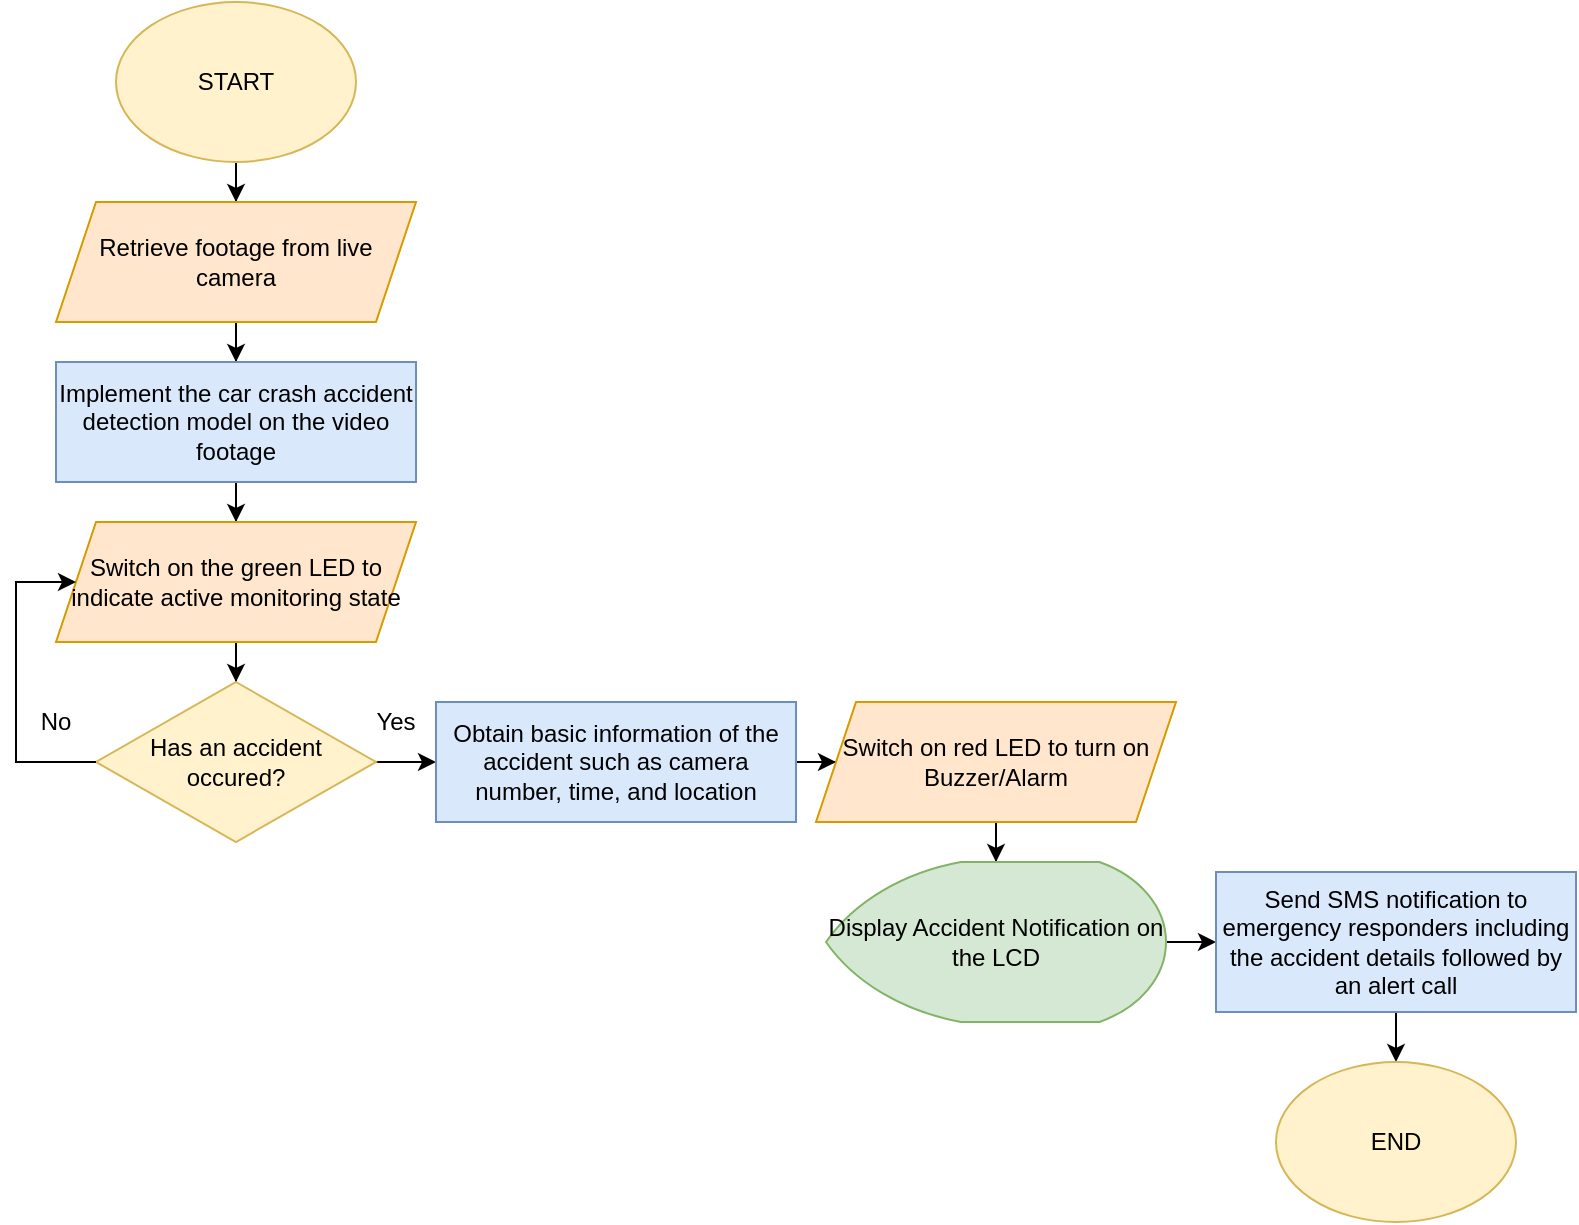 <mxfile version="13.7.9" type="device"><diagram id="n0xoaGKSBa-2ghkYQ6iz" name="Page-1"><mxGraphModel dx="1024" dy="584" grid="1" gridSize="10" guides="1" tooltips="1" connect="1" arrows="1" fold="1" page="1" pageScale="1" pageWidth="1700" pageHeight="1100" math="0" shadow="0"><root><mxCell id="0"/><mxCell id="1" parent="0"/><mxCell id="X6AwQF3P1JKP2_nDlPc4-5" value="" style="edgeStyle=orthogonalEdgeStyle;rounded=0;orthogonalLoop=1;jettySize=auto;html=1;" parent="1" source="X6AwQF3P1JKP2_nDlPc4-3" target="X6AwQF3P1JKP2_nDlPc4-4" edge="1"><mxGeometry relative="1" as="geometry"/></mxCell><mxCell id="X6AwQF3P1JKP2_nDlPc4-3" value="START" style="ellipse;whiteSpace=wrap;html=1;fillColor=#fff2cc;strokeColor=#d6b656;" parent="1" vertex="1"><mxGeometry x="890" y="70" width="120" height="80" as="geometry"/></mxCell><mxCell id="X6AwQF3P1JKP2_nDlPc4-7" value="" style="edgeStyle=orthogonalEdgeStyle;rounded=0;orthogonalLoop=1;jettySize=auto;html=1;" parent="1" source="X6AwQF3P1JKP2_nDlPc4-4" target="X6AwQF3P1JKP2_nDlPc4-6" edge="1"><mxGeometry relative="1" as="geometry"/></mxCell><mxCell id="X6AwQF3P1JKP2_nDlPc4-4" value="Retrieve footage from live camera" style="shape=parallelogram;perimeter=parallelogramPerimeter;whiteSpace=wrap;html=1;fixedSize=1;fillColor=#ffe6cc;strokeColor=#d79b00;" parent="1" vertex="1"><mxGeometry x="860" y="170" width="180" height="60" as="geometry"/></mxCell><mxCell id="X6AwQF3P1JKP2_nDlPc4-9" value="" style="edgeStyle=orthogonalEdgeStyle;rounded=0;orthogonalLoop=1;jettySize=auto;html=1;entryX=0.5;entryY=0;entryDx=0;entryDy=0;" parent="1" source="X6AwQF3P1JKP2_nDlPc4-6" target="X6AwQF3P1JKP2_nDlPc4-10" edge="1"><mxGeometry relative="1" as="geometry"><mxPoint x="950" y="400" as="targetPoint"/></mxGeometry></mxCell><mxCell id="X6AwQF3P1JKP2_nDlPc4-6" value="Implement the car crash accident detection model on the video footage" style="whiteSpace=wrap;html=1;fillColor=#dae8fc;strokeColor=#6c8ebf;" parent="1" vertex="1"><mxGeometry x="860" y="250" width="180" height="60" as="geometry"/></mxCell><mxCell id="X6AwQF3P1JKP2_nDlPc4-12" value="" style="edgeStyle=orthogonalEdgeStyle;rounded=0;orthogonalLoop=1;jettySize=auto;html=1;" parent="1" source="X6AwQF3P1JKP2_nDlPc4-10" target="X6AwQF3P1JKP2_nDlPc4-11" edge="1"><mxGeometry relative="1" as="geometry"/></mxCell><mxCell id="X6AwQF3P1JKP2_nDlPc4-10" value="Switch on the green LED to indicate active monitoring state" style="shape=parallelogram;perimeter=parallelogramPerimeter;whiteSpace=wrap;html=1;fixedSize=1;fillColor=#ffe6cc;strokeColor=#d79b00;" parent="1" vertex="1"><mxGeometry x="860" y="330" width="180" height="60" as="geometry"/></mxCell><mxCell id="X6AwQF3P1JKP2_nDlPc4-14" value="" style="edgeStyle=orthogonalEdgeStyle;rounded=0;orthogonalLoop=1;jettySize=auto;html=1;entryX=0;entryY=0.5;entryDx=0;entryDy=0;" parent="1" source="X6AwQF3P1JKP2_nDlPc4-11" target="X6AwQF3P1JKP2_nDlPc4-13" edge="1"><mxGeometry relative="1" as="geometry"><mxPoint x="1040" y="450.059" as="targetPoint"/></mxGeometry></mxCell><mxCell id="X6AwQF3P1JKP2_nDlPc4-11" value="Has an accident occured?" style="rhombus;whiteSpace=wrap;html=1;fillColor=#fff2cc;strokeColor=#d6b656;" parent="1" vertex="1"><mxGeometry x="880" y="410" width="140" height="80" as="geometry"/></mxCell><mxCell id="X6AwQF3P1JKP2_nDlPc4-16" value="" style="edgeStyle=orthogonalEdgeStyle;rounded=0;orthogonalLoop=1;jettySize=auto;html=1;" parent="1" source="X6AwQF3P1JKP2_nDlPc4-13" target="X6AwQF3P1JKP2_nDlPc4-15" edge="1"><mxGeometry relative="1" as="geometry"/></mxCell><mxCell id="X6AwQF3P1JKP2_nDlPc4-13" value="Obtain basic information of the accident such as camera number, time, and location" style="whiteSpace=wrap;html=1;fillColor=#dae8fc;strokeColor=#6c8ebf;" parent="1" vertex="1"><mxGeometry x="1050" y="420" width="180" height="60" as="geometry"/></mxCell><mxCell id="X6AwQF3P1JKP2_nDlPc4-18" value="" style="edgeStyle=orthogonalEdgeStyle;rounded=0;orthogonalLoop=1;jettySize=auto;html=1;" parent="1" source="X6AwQF3P1JKP2_nDlPc4-15" target="X6AwQF3P1JKP2_nDlPc4-17" edge="1"><mxGeometry relative="1" as="geometry"/></mxCell><mxCell id="X6AwQF3P1JKP2_nDlPc4-15" value="Switch on red LED to turn on Buzzer/Alarm" style="shape=parallelogram;perimeter=parallelogramPerimeter;whiteSpace=wrap;html=1;fixedSize=1;fillColor=#ffe6cc;strokeColor=#d79b00;" parent="1" vertex="1"><mxGeometry x="1240" y="420" width="180" height="60" as="geometry"/></mxCell><mxCell id="X6AwQF3P1JKP2_nDlPc4-20" value="" style="edgeStyle=orthogonalEdgeStyle;rounded=0;orthogonalLoop=1;jettySize=auto;html=1;" parent="1" source="X6AwQF3P1JKP2_nDlPc4-17" target="X6AwQF3P1JKP2_nDlPc4-19" edge="1"><mxGeometry relative="1" as="geometry"/></mxCell><mxCell id="X6AwQF3P1JKP2_nDlPc4-17" value="Display Accident Notification on the LCD" style="strokeWidth=1;html=1;shape=mxgraph.flowchart.display;whiteSpace=wrap;fillColor=#d5e8d4;strokeColor=#82b366;" parent="1" vertex="1"><mxGeometry x="1245" y="500" width="170" height="80" as="geometry"/></mxCell><mxCell id="X6AwQF3P1JKP2_nDlPc4-22" value="" style="edgeStyle=orthogonalEdgeStyle;rounded=0;orthogonalLoop=1;jettySize=auto;html=1;" parent="1" source="X6AwQF3P1JKP2_nDlPc4-19" edge="1"><mxGeometry relative="1" as="geometry"><mxPoint x="1530" y="600" as="targetPoint"/></mxGeometry></mxCell><mxCell id="X6AwQF3P1JKP2_nDlPc4-19" value="Send SMS notification to emergency responders including the accident details followed by an alert call" style="whiteSpace=wrap;html=1;strokeWidth=1;fillColor=#dae8fc;strokeColor=#6c8ebf;" parent="1" vertex="1"><mxGeometry x="1440" y="505" width="180" height="70" as="geometry"/></mxCell><mxCell id="X6AwQF3P1JKP2_nDlPc4-25" value="" style="endArrow=classic;html=1;entryX=0;entryY=0.5;entryDx=0;entryDy=0;exitX=0;exitY=0.5;exitDx=0;exitDy=0;rounded=0;" parent="1" source="X6AwQF3P1JKP2_nDlPc4-11" target="X6AwQF3P1JKP2_nDlPc4-10" edge="1"><mxGeometry width="50" height="50" relative="1" as="geometry"><mxPoint x="760" y="460" as="sourcePoint"/><mxPoint x="810" y="410" as="targetPoint"/><Array as="points"><mxPoint x="840" y="450"/><mxPoint x="840" y="360"/></Array></mxGeometry></mxCell><mxCell id="X6AwQF3P1JKP2_nDlPc4-26" value="Yes" style="text;html=1;strokeColor=none;fillColor=none;align=center;verticalAlign=middle;whiteSpace=wrap;rounded=0;" parent="1" vertex="1"><mxGeometry x="1010" y="420" width="40" height="20" as="geometry"/></mxCell><mxCell id="X6AwQF3P1JKP2_nDlPc4-27" value="No" style="text;html=1;strokeColor=none;fillColor=none;align=center;verticalAlign=middle;whiteSpace=wrap;rounded=0;" parent="1" vertex="1"><mxGeometry x="840" y="420" width="40" height="20" as="geometry"/></mxCell><mxCell id="i1zUzObjWyVx3WkPV6qP-1" value="END" style="ellipse;whiteSpace=wrap;html=1;fillColor=#fff2cc;strokeColor=#d6b656;" vertex="1" parent="1"><mxGeometry x="1470" y="600" width="120" height="80" as="geometry"/></mxCell></root></mxGraphModel></diagram></mxfile>